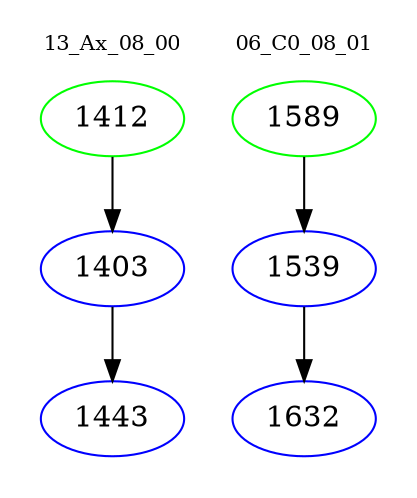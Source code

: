 digraph{
subgraph cluster_0 {
color = white
label = "13_Ax_08_00";
fontsize=10;
T0_1412 [label="1412", color="green"]
T0_1412 -> T0_1403 [color="black"]
T0_1403 [label="1403", color="blue"]
T0_1403 -> T0_1443 [color="black"]
T0_1443 [label="1443", color="blue"]
}
subgraph cluster_1 {
color = white
label = "06_C0_08_01";
fontsize=10;
T1_1589 [label="1589", color="green"]
T1_1589 -> T1_1539 [color="black"]
T1_1539 [label="1539", color="blue"]
T1_1539 -> T1_1632 [color="black"]
T1_1632 [label="1632", color="blue"]
}
}
